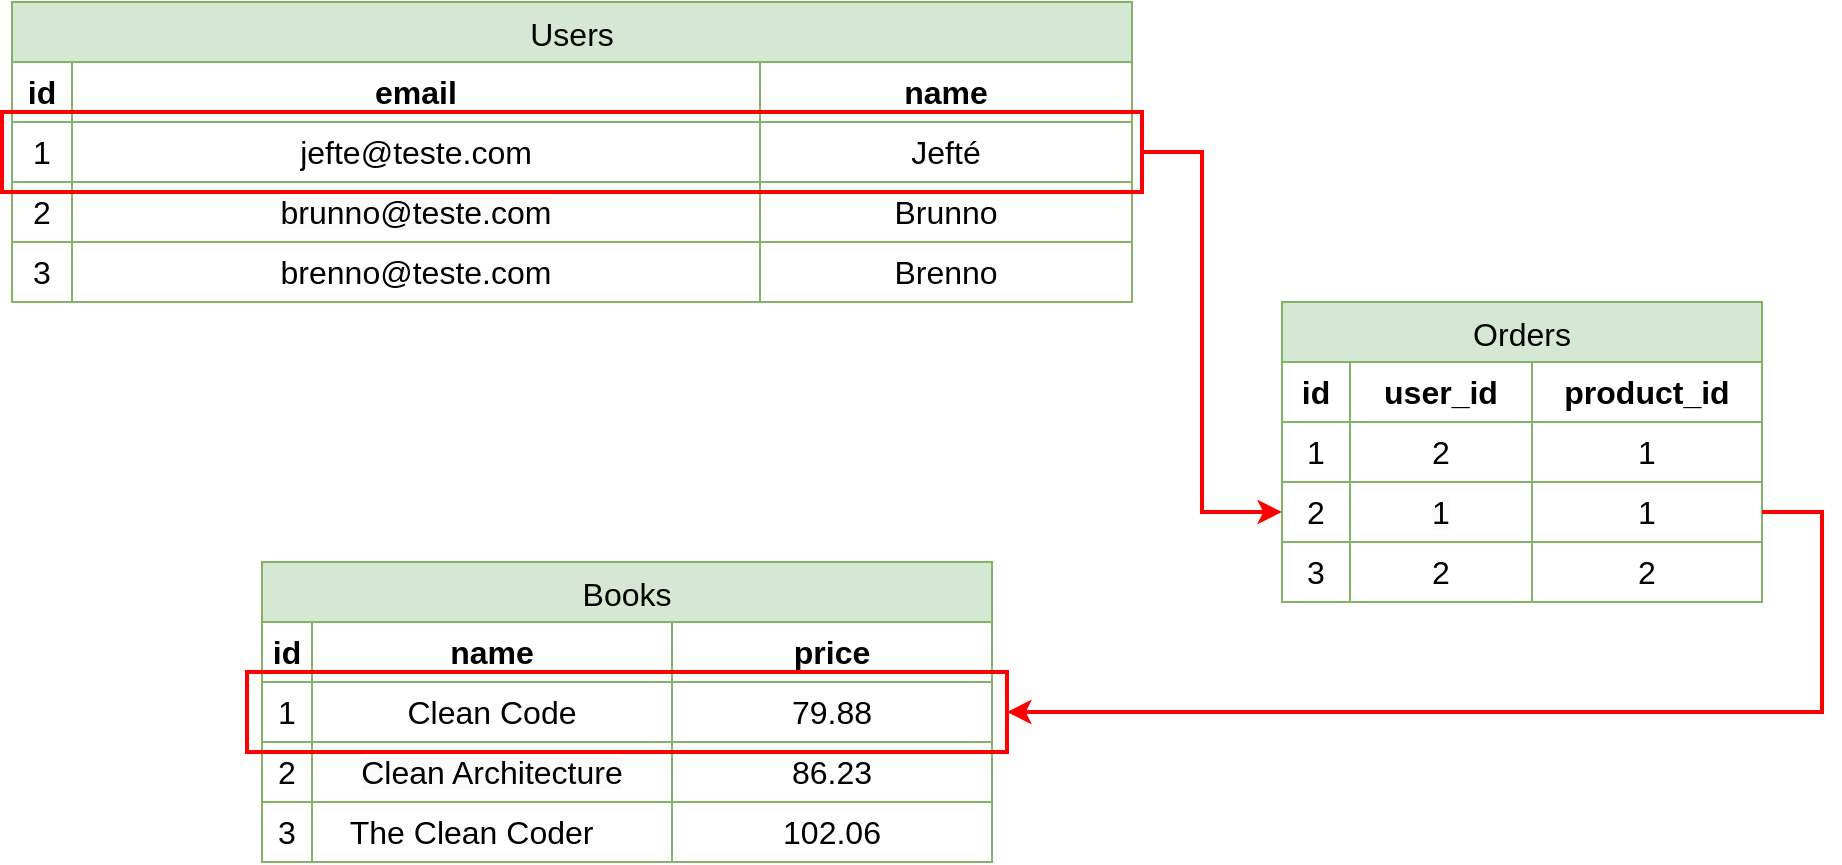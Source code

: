 <mxfile version="22.1.16" type="device">
  <diagram name="Page-1" id="QspZhK4-3CcSHXhWiOZf">
    <mxGraphModel dx="1084" dy="1184" grid="1" gridSize="10" guides="1" tooltips="1" connect="1" arrows="1" fold="1" page="1" pageScale="1" pageWidth="850" pageHeight="1100" math="0" shadow="0">
      <root>
        <mxCell id="0" />
        <mxCell id="1" parent="0" />
        <mxCell id="nAdHXt0V-8M-IqRtAy5N-1" value="Users" style="shape=table;startSize=30;container=1;collapsible=0;childLayout=tableLayout;strokeColor=#82b366;fontSize=16;fillColor=#d5e8d4;" vertex="1" parent="1">
          <mxGeometry x="145" y="280" width="560" height="150" as="geometry" />
        </mxCell>
        <mxCell id="nAdHXt0V-8M-IqRtAy5N-2" value="" style="shape=tableRow;horizontal=0;startSize=0;swimlaneHead=0;swimlaneBody=0;strokeColor=inherit;top=0;left=0;bottom=0;right=0;collapsible=0;dropTarget=0;fillColor=none;points=[[0,0.5],[1,0.5]];portConstraint=eastwest;fontSize=16;" vertex="1" parent="nAdHXt0V-8M-IqRtAy5N-1">
          <mxGeometry y="30" width="560" height="30" as="geometry" />
        </mxCell>
        <mxCell id="nAdHXt0V-8M-IqRtAy5N-3" value="id" style="shape=partialRectangle;html=1;whiteSpace=wrap;connectable=0;strokeColor=inherit;overflow=hidden;fillColor=none;top=0;left=0;bottom=0;right=0;pointerEvents=1;fontSize=16;fontStyle=1" vertex="1" parent="nAdHXt0V-8M-IqRtAy5N-2">
          <mxGeometry width="30" height="30" as="geometry">
            <mxRectangle width="30" height="30" as="alternateBounds" />
          </mxGeometry>
        </mxCell>
        <mxCell id="nAdHXt0V-8M-IqRtAy5N-4" value="email" style="shape=partialRectangle;html=1;whiteSpace=wrap;connectable=0;strokeColor=inherit;overflow=hidden;fillColor=none;top=0;left=0;bottom=0;right=0;pointerEvents=1;fontSize=16;fontStyle=1" vertex="1" parent="nAdHXt0V-8M-IqRtAy5N-2">
          <mxGeometry x="30" width="344" height="30" as="geometry">
            <mxRectangle width="344" height="30" as="alternateBounds" />
          </mxGeometry>
        </mxCell>
        <mxCell id="nAdHXt0V-8M-IqRtAy5N-5" value="name" style="shape=partialRectangle;html=1;whiteSpace=wrap;connectable=0;strokeColor=inherit;overflow=hidden;fillColor=none;top=0;left=0;bottom=0;right=0;pointerEvents=1;fontSize=16;fontStyle=1" vertex="1" parent="nAdHXt0V-8M-IqRtAy5N-2">
          <mxGeometry x="374" width="186" height="30" as="geometry">
            <mxRectangle width="186" height="30" as="alternateBounds" />
          </mxGeometry>
        </mxCell>
        <mxCell id="nAdHXt0V-8M-IqRtAy5N-6" value="" style="shape=tableRow;horizontal=0;startSize=0;swimlaneHead=0;swimlaneBody=0;strokeColor=inherit;top=0;left=0;bottom=0;right=0;collapsible=0;dropTarget=0;fillColor=none;points=[[0,0.5],[1,0.5]];portConstraint=eastwest;fontSize=16;" vertex="1" parent="nAdHXt0V-8M-IqRtAy5N-1">
          <mxGeometry y="60" width="560" height="30" as="geometry" />
        </mxCell>
        <mxCell id="nAdHXt0V-8M-IqRtAy5N-7" value="1" style="shape=partialRectangle;html=1;whiteSpace=wrap;connectable=0;strokeColor=inherit;overflow=hidden;fillColor=none;top=0;left=0;bottom=0;right=0;pointerEvents=1;fontSize=16;" vertex="1" parent="nAdHXt0V-8M-IqRtAy5N-6">
          <mxGeometry width="30" height="30" as="geometry">
            <mxRectangle width="30" height="30" as="alternateBounds" />
          </mxGeometry>
        </mxCell>
        <mxCell id="nAdHXt0V-8M-IqRtAy5N-8" value="jefte@teste.com" style="shape=partialRectangle;html=1;whiteSpace=wrap;connectable=0;strokeColor=inherit;overflow=hidden;fillColor=none;top=0;left=0;bottom=0;right=0;pointerEvents=1;fontSize=16;" vertex="1" parent="nAdHXt0V-8M-IqRtAy5N-6">
          <mxGeometry x="30" width="344" height="30" as="geometry">
            <mxRectangle width="344" height="30" as="alternateBounds" />
          </mxGeometry>
        </mxCell>
        <mxCell id="nAdHXt0V-8M-IqRtAy5N-9" value="Jefté" style="shape=partialRectangle;html=1;whiteSpace=wrap;connectable=0;strokeColor=inherit;overflow=hidden;fillColor=none;top=0;left=0;bottom=0;right=0;pointerEvents=1;fontSize=16;" vertex="1" parent="nAdHXt0V-8M-IqRtAy5N-6">
          <mxGeometry x="374" width="186" height="30" as="geometry">
            <mxRectangle width="186" height="30" as="alternateBounds" />
          </mxGeometry>
        </mxCell>
        <mxCell id="nAdHXt0V-8M-IqRtAy5N-10" value="" style="shape=tableRow;horizontal=0;startSize=0;swimlaneHead=0;swimlaneBody=0;strokeColor=inherit;top=0;left=0;bottom=0;right=0;collapsible=0;dropTarget=0;fillColor=none;points=[[0,0.5],[1,0.5]];portConstraint=eastwest;fontSize=16;" vertex="1" parent="nAdHXt0V-8M-IqRtAy5N-1">
          <mxGeometry y="90" width="560" height="30" as="geometry" />
        </mxCell>
        <mxCell id="nAdHXt0V-8M-IqRtAy5N-11" value="2" style="shape=partialRectangle;html=1;whiteSpace=wrap;connectable=0;strokeColor=inherit;overflow=hidden;fillColor=none;top=0;left=0;bottom=0;right=0;pointerEvents=1;fontSize=16;" vertex="1" parent="nAdHXt0V-8M-IqRtAy5N-10">
          <mxGeometry width="30" height="30" as="geometry">
            <mxRectangle width="30" height="30" as="alternateBounds" />
          </mxGeometry>
        </mxCell>
        <mxCell id="nAdHXt0V-8M-IqRtAy5N-12" value="&lt;span style=&quot;color: rgb(0, 0, 0); font-family: Helvetica; font-size: 16px; font-style: normal; font-variant-ligatures: normal; font-variant-caps: normal; font-weight: 400; letter-spacing: normal; orphans: 2; text-align: center; text-indent: 0px; text-transform: none; widows: 2; word-spacing: 0px; -webkit-text-stroke-width: 0px; background-color: rgb(251, 251, 251); text-decoration-thickness: initial; text-decoration-style: initial; text-decoration-color: initial; float: none; display: inline !important;&quot;&gt;brunno@teste.com&lt;/span&gt;" style="shape=partialRectangle;html=1;whiteSpace=wrap;connectable=0;strokeColor=inherit;overflow=hidden;fillColor=none;top=0;left=0;bottom=0;right=0;pointerEvents=1;fontSize=16;" vertex="1" parent="nAdHXt0V-8M-IqRtAy5N-10">
          <mxGeometry x="30" width="344" height="30" as="geometry">
            <mxRectangle width="344" height="30" as="alternateBounds" />
          </mxGeometry>
        </mxCell>
        <mxCell id="nAdHXt0V-8M-IqRtAy5N-13" value="Brunno" style="shape=partialRectangle;html=1;whiteSpace=wrap;connectable=0;strokeColor=inherit;overflow=hidden;fillColor=none;top=0;left=0;bottom=0;right=0;pointerEvents=1;fontSize=16;" vertex="1" parent="nAdHXt0V-8M-IqRtAy5N-10">
          <mxGeometry x="374" width="186" height="30" as="geometry">
            <mxRectangle width="186" height="30" as="alternateBounds" />
          </mxGeometry>
        </mxCell>
        <mxCell id="nAdHXt0V-8M-IqRtAy5N-14" style="shape=tableRow;horizontal=0;startSize=0;swimlaneHead=0;swimlaneBody=0;strokeColor=inherit;top=0;left=0;bottom=0;right=0;collapsible=0;dropTarget=0;fillColor=none;points=[[0,0.5],[1,0.5]];portConstraint=eastwest;fontSize=16;" vertex="1" parent="nAdHXt0V-8M-IqRtAy5N-1">
          <mxGeometry y="120" width="560" height="30" as="geometry" />
        </mxCell>
        <mxCell id="nAdHXt0V-8M-IqRtAy5N-15" value="3" style="shape=partialRectangle;html=1;whiteSpace=wrap;connectable=0;strokeColor=inherit;overflow=hidden;fillColor=none;top=0;left=0;bottom=0;right=0;pointerEvents=1;fontSize=16;" vertex="1" parent="nAdHXt0V-8M-IqRtAy5N-14">
          <mxGeometry width="30" height="30" as="geometry">
            <mxRectangle width="30" height="30" as="alternateBounds" />
          </mxGeometry>
        </mxCell>
        <mxCell id="nAdHXt0V-8M-IqRtAy5N-16" value="brenno@teste.com" style="shape=partialRectangle;html=1;whiteSpace=wrap;connectable=0;strokeColor=inherit;overflow=hidden;fillColor=none;top=0;left=0;bottom=0;right=0;pointerEvents=1;fontSize=16;" vertex="1" parent="nAdHXt0V-8M-IqRtAy5N-14">
          <mxGeometry x="30" width="344" height="30" as="geometry">
            <mxRectangle width="344" height="30" as="alternateBounds" />
          </mxGeometry>
        </mxCell>
        <mxCell id="nAdHXt0V-8M-IqRtAy5N-17" value="Brenno" style="shape=partialRectangle;html=1;whiteSpace=wrap;connectable=0;strokeColor=inherit;overflow=hidden;fillColor=none;top=0;left=0;bottom=0;right=0;pointerEvents=1;fontSize=16;" vertex="1" parent="nAdHXt0V-8M-IqRtAy5N-14">
          <mxGeometry x="374" width="186" height="30" as="geometry">
            <mxRectangle width="186" height="30" as="alternateBounds" />
          </mxGeometry>
        </mxCell>
        <mxCell id="nAdHXt0V-8M-IqRtAy5N-18" value="Books" style="shape=table;startSize=30;container=1;collapsible=0;childLayout=tableLayout;strokeColor=#82b366;fontSize=16;fillColor=#d5e8d4;" vertex="1" parent="1">
          <mxGeometry x="270" y="560" width="365" height="150" as="geometry" />
        </mxCell>
        <mxCell id="nAdHXt0V-8M-IqRtAy5N-19" value="" style="shape=tableRow;horizontal=0;startSize=0;swimlaneHead=0;swimlaneBody=0;strokeColor=inherit;top=0;left=0;bottom=0;right=0;collapsible=0;dropTarget=0;fillColor=none;points=[[0,0.5],[1,0.5]];portConstraint=eastwest;fontSize=16;" vertex="1" parent="nAdHXt0V-8M-IqRtAy5N-18">
          <mxGeometry y="30" width="365" height="30" as="geometry" />
        </mxCell>
        <mxCell id="nAdHXt0V-8M-IqRtAy5N-20" value="id" style="shape=partialRectangle;html=1;whiteSpace=wrap;connectable=0;strokeColor=inherit;overflow=hidden;fillColor=none;top=0;left=0;bottom=0;right=0;pointerEvents=1;fontSize=16;fontStyle=1" vertex="1" parent="nAdHXt0V-8M-IqRtAy5N-19">
          <mxGeometry width="25" height="30" as="geometry">
            <mxRectangle width="25" height="30" as="alternateBounds" />
          </mxGeometry>
        </mxCell>
        <mxCell id="nAdHXt0V-8M-IqRtAy5N-21" value="name" style="shape=partialRectangle;html=1;whiteSpace=wrap;connectable=0;strokeColor=inherit;overflow=hidden;fillColor=none;top=0;left=0;bottom=0;right=0;pointerEvents=1;fontSize=16;fontStyle=1" vertex="1" parent="nAdHXt0V-8M-IqRtAy5N-19">
          <mxGeometry x="25" width="180" height="30" as="geometry">
            <mxRectangle width="180" height="30" as="alternateBounds" />
          </mxGeometry>
        </mxCell>
        <mxCell id="nAdHXt0V-8M-IqRtAy5N-22" value="price" style="shape=partialRectangle;html=1;whiteSpace=wrap;connectable=0;strokeColor=inherit;overflow=hidden;fillColor=none;top=0;left=0;bottom=0;right=0;pointerEvents=1;fontSize=16;fontStyle=1" vertex="1" parent="nAdHXt0V-8M-IqRtAy5N-19">
          <mxGeometry x="205" width="160" height="30" as="geometry">
            <mxRectangle width="160" height="30" as="alternateBounds" />
          </mxGeometry>
        </mxCell>
        <mxCell id="nAdHXt0V-8M-IqRtAy5N-23" value="" style="shape=tableRow;horizontal=0;startSize=0;swimlaneHead=0;swimlaneBody=0;strokeColor=inherit;top=0;left=0;bottom=0;right=0;collapsible=0;dropTarget=0;fillColor=none;points=[[0,0.5],[1,0.5]];portConstraint=eastwest;fontSize=16;" vertex="1" parent="nAdHXt0V-8M-IqRtAy5N-18">
          <mxGeometry y="60" width="365" height="30" as="geometry" />
        </mxCell>
        <mxCell id="nAdHXt0V-8M-IqRtAy5N-24" value="1" style="shape=partialRectangle;html=1;whiteSpace=wrap;connectable=0;strokeColor=inherit;overflow=hidden;fillColor=none;top=0;left=0;bottom=0;right=0;pointerEvents=1;fontSize=16;" vertex="1" parent="nAdHXt0V-8M-IqRtAy5N-23">
          <mxGeometry width="25" height="30" as="geometry">
            <mxRectangle width="25" height="30" as="alternateBounds" />
          </mxGeometry>
        </mxCell>
        <mxCell id="nAdHXt0V-8M-IqRtAy5N-25" value="Clean Code" style="shape=partialRectangle;html=1;whiteSpace=wrap;connectable=0;strokeColor=inherit;overflow=hidden;fillColor=none;top=0;left=0;bottom=0;right=0;pointerEvents=1;fontSize=16;" vertex="1" parent="nAdHXt0V-8M-IqRtAy5N-23">
          <mxGeometry x="25" width="180" height="30" as="geometry">
            <mxRectangle width="180" height="30" as="alternateBounds" />
          </mxGeometry>
        </mxCell>
        <mxCell id="nAdHXt0V-8M-IqRtAy5N-26" value="79.88" style="shape=partialRectangle;html=1;whiteSpace=wrap;connectable=0;strokeColor=inherit;overflow=hidden;fillColor=none;top=0;left=0;bottom=0;right=0;pointerEvents=1;fontSize=16;" vertex="1" parent="nAdHXt0V-8M-IqRtAy5N-23">
          <mxGeometry x="205" width="160" height="30" as="geometry">
            <mxRectangle width="160" height="30" as="alternateBounds" />
          </mxGeometry>
        </mxCell>
        <mxCell id="nAdHXt0V-8M-IqRtAy5N-27" value="" style="shape=tableRow;horizontal=0;startSize=0;swimlaneHead=0;swimlaneBody=0;strokeColor=inherit;top=0;left=0;bottom=0;right=0;collapsible=0;dropTarget=0;fillColor=none;points=[[0,0.5],[1,0.5]];portConstraint=eastwest;fontSize=16;" vertex="1" parent="nAdHXt0V-8M-IqRtAy5N-18">
          <mxGeometry y="90" width="365" height="30" as="geometry" />
        </mxCell>
        <mxCell id="nAdHXt0V-8M-IqRtAy5N-28" value="2" style="shape=partialRectangle;html=1;whiteSpace=wrap;connectable=0;strokeColor=inherit;overflow=hidden;fillColor=none;top=0;left=0;bottom=0;right=0;pointerEvents=1;fontSize=16;" vertex="1" parent="nAdHXt0V-8M-IqRtAy5N-27">
          <mxGeometry width="25" height="30" as="geometry">
            <mxRectangle width="25" height="30" as="alternateBounds" />
          </mxGeometry>
        </mxCell>
        <mxCell id="nAdHXt0V-8M-IqRtAy5N-29" value="&lt;span style=&quot;color: rgb(0, 0, 0); font-family: Helvetica; font-size: 16px; font-style: normal; font-variant-ligatures: normal; font-variant-caps: normal; font-weight: 400; letter-spacing: normal; orphans: 2; text-align: center; text-indent: 0px; text-transform: none; widows: 2; word-spacing: 0px; -webkit-text-stroke-width: 0px; background-color: rgb(251, 251, 251); text-decoration-thickness: initial; text-decoration-style: initial; text-decoration-color: initial; float: none; display: inline !important;&quot;&gt;Clean Architecture&lt;/span&gt;" style="shape=partialRectangle;html=1;whiteSpace=wrap;connectable=0;strokeColor=inherit;overflow=hidden;fillColor=none;top=0;left=0;bottom=0;right=0;pointerEvents=1;fontSize=16;" vertex="1" parent="nAdHXt0V-8M-IqRtAy5N-27">
          <mxGeometry x="25" width="180" height="30" as="geometry">
            <mxRectangle width="180" height="30" as="alternateBounds" />
          </mxGeometry>
        </mxCell>
        <mxCell id="nAdHXt0V-8M-IqRtAy5N-30" value="86.23" style="shape=partialRectangle;html=1;whiteSpace=wrap;connectable=0;strokeColor=inherit;overflow=hidden;fillColor=none;top=0;left=0;bottom=0;right=0;pointerEvents=1;fontSize=16;" vertex="1" parent="nAdHXt0V-8M-IqRtAy5N-27">
          <mxGeometry x="205" width="160" height="30" as="geometry">
            <mxRectangle width="160" height="30" as="alternateBounds" />
          </mxGeometry>
        </mxCell>
        <mxCell id="nAdHXt0V-8M-IqRtAy5N-31" style="shape=tableRow;horizontal=0;startSize=0;swimlaneHead=0;swimlaneBody=0;strokeColor=inherit;top=0;left=0;bottom=0;right=0;collapsible=0;dropTarget=0;fillColor=none;points=[[0,0.5],[1,0.5]];portConstraint=eastwest;fontSize=16;" vertex="1" parent="nAdHXt0V-8M-IqRtAy5N-18">
          <mxGeometry y="120" width="365" height="30" as="geometry" />
        </mxCell>
        <mxCell id="nAdHXt0V-8M-IqRtAy5N-32" value="3" style="shape=partialRectangle;html=1;whiteSpace=wrap;connectable=0;strokeColor=inherit;overflow=hidden;fillColor=none;top=0;left=0;bottom=0;right=0;pointerEvents=1;fontSize=16;" vertex="1" parent="nAdHXt0V-8M-IqRtAy5N-31">
          <mxGeometry width="25" height="30" as="geometry">
            <mxRectangle width="25" height="30" as="alternateBounds" />
          </mxGeometry>
        </mxCell>
        <mxCell id="nAdHXt0V-8M-IqRtAy5N-33" value="The Clean Coder&lt;span style=&quot;white-space: pre;&quot;&gt;&#x9;&lt;/span&gt;" style="shape=partialRectangle;html=1;whiteSpace=wrap;connectable=0;strokeColor=inherit;overflow=hidden;fillColor=none;top=0;left=0;bottom=0;right=0;pointerEvents=1;fontSize=16;" vertex="1" parent="nAdHXt0V-8M-IqRtAy5N-31">
          <mxGeometry x="25" width="180" height="30" as="geometry">
            <mxRectangle width="180" height="30" as="alternateBounds" />
          </mxGeometry>
        </mxCell>
        <mxCell id="nAdHXt0V-8M-IqRtAy5N-34" value="102.06" style="shape=partialRectangle;html=1;whiteSpace=wrap;connectable=0;strokeColor=inherit;overflow=hidden;fillColor=none;top=0;left=0;bottom=0;right=0;pointerEvents=1;fontSize=16;" vertex="1" parent="nAdHXt0V-8M-IqRtAy5N-31">
          <mxGeometry x="205" width="160" height="30" as="geometry">
            <mxRectangle width="160" height="30" as="alternateBounds" />
          </mxGeometry>
        </mxCell>
        <mxCell id="nAdHXt0V-8M-IqRtAy5N-35" value="Orders" style="shape=table;startSize=30;container=1;collapsible=0;childLayout=tableLayout;strokeColor=#82b366;fontSize=16;fillColor=#d5e8d4;" vertex="1" parent="1">
          <mxGeometry x="780" y="430" width="240" height="150" as="geometry" />
        </mxCell>
        <mxCell id="nAdHXt0V-8M-IqRtAy5N-36" value="" style="shape=tableRow;horizontal=0;startSize=0;swimlaneHead=0;swimlaneBody=0;strokeColor=inherit;top=0;left=0;bottom=0;right=0;collapsible=0;dropTarget=0;fillColor=none;points=[[0,0.5],[1,0.5]];portConstraint=eastwest;fontSize=16;" vertex="1" parent="nAdHXt0V-8M-IqRtAy5N-35">
          <mxGeometry y="30" width="240" height="30" as="geometry" />
        </mxCell>
        <mxCell id="nAdHXt0V-8M-IqRtAy5N-37" value="id" style="shape=partialRectangle;html=1;whiteSpace=wrap;connectable=0;strokeColor=inherit;overflow=hidden;fillColor=none;top=0;left=0;bottom=0;right=0;pointerEvents=1;fontSize=16;fontStyle=1" vertex="1" parent="nAdHXt0V-8M-IqRtAy5N-36">
          <mxGeometry width="34" height="30" as="geometry">
            <mxRectangle width="34" height="30" as="alternateBounds" />
          </mxGeometry>
        </mxCell>
        <mxCell id="nAdHXt0V-8M-IqRtAy5N-38" value="user_id" style="shape=partialRectangle;html=1;whiteSpace=wrap;connectable=0;strokeColor=inherit;overflow=hidden;fillColor=none;top=0;left=0;bottom=0;right=0;pointerEvents=1;fontSize=16;fontStyle=1" vertex="1" parent="nAdHXt0V-8M-IqRtAy5N-36">
          <mxGeometry x="34" width="91" height="30" as="geometry">
            <mxRectangle width="91" height="30" as="alternateBounds" />
          </mxGeometry>
        </mxCell>
        <mxCell id="nAdHXt0V-8M-IqRtAy5N-39" value="product_id" style="shape=partialRectangle;html=1;whiteSpace=wrap;connectable=0;strokeColor=inherit;overflow=hidden;fillColor=none;top=0;left=0;bottom=0;right=0;pointerEvents=1;fontSize=16;fontStyle=1" vertex="1" parent="nAdHXt0V-8M-IqRtAy5N-36">
          <mxGeometry x="125" width="115" height="30" as="geometry">
            <mxRectangle width="115" height="30" as="alternateBounds" />
          </mxGeometry>
        </mxCell>
        <mxCell id="nAdHXt0V-8M-IqRtAy5N-40" value="" style="shape=tableRow;horizontal=0;startSize=0;swimlaneHead=0;swimlaneBody=0;strokeColor=inherit;top=0;left=0;bottom=0;right=0;collapsible=0;dropTarget=0;fillColor=none;points=[[0,0.5],[1,0.5]];portConstraint=eastwest;fontSize=16;" vertex="1" parent="nAdHXt0V-8M-IqRtAy5N-35">
          <mxGeometry y="60" width="240" height="30" as="geometry" />
        </mxCell>
        <mxCell id="nAdHXt0V-8M-IqRtAy5N-41" value="1" style="shape=partialRectangle;html=1;whiteSpace=wrap;connectable=0;strokeColor=inherit;overflow=hidden;fillColor=none;top=0;left=0;bottom=0;right=0;pointerEvents=1;fontSize=16;" vertex="1" parent="nAdHXt0V-8M-IqRtAy5N-40">
          <mxGeometry width="34" height="30" as="geometry">
            <mxRectangle width="34" height="30" as="alternateBounds" />
          </mxGeometry>
        </mxCell>
        <mxCell id="nAdHXt0V-8M-IqRtAy5N-42" value="2" style="shape=partialRectangle;html=1;whiteSpace=wrap;connectable=0;strokeColor=inherit;overflow=hidden;fillColor=none;top=0;left=0;bottom=0;right=0;pointerEvents=1;fontSize=16;" vertex="1" parent="nAdHXt0V-8M-IqRtAy5N-40">
          <mxGeometry x="34" width="91" height="30" as="geometry">
            <mxRectangle width="91" height="30" as="alternateBounds" />
          </mxGeometry>
        </mxCell>
        <mxCell id="nAdHXt0V-8M-IqRtAy5N-43" value="1" style="shape=partialRectangle;html=1;whiteSpace=wrap;connectable=0;strokeColor=inherit;overflow=hidden;fillColor=none;top=0;left=0;bottom=0;right=0;pointerEvents=1;fontSize=16;" vertex="1" parent="nAdHXt0V-8M-IqRtAy5N-40">
          <mxGeometry x="125" width="115" height="30" as="geometry">
            <mxRectangle width="115" height="30" as="alternateBounds" />
          </mxGeometry>
        </mxCell>
        <mxCell id="nAdHXt0V-8M-IqRtAy5N-44" value="" style="shape=tableRow;horizontal=0;startSize=0;swimlaneHead=0;swimlaneBody=0;strokeColor=inherit;top=0;left=0;bottom=0;right=0;collapsible=0;dropTarget=0;fillColor=none;points=[[0,0.5],[1,0.5]];portConstraint=eastwest;fontSize=16;" vertex="1" parent="nAdHXt0V-8M-IqRtAy5N-35">
          <mxGeometry y="90" width="240" height="30" as="geometry" />
        </mxCell>
        <mxCell id="nAdHXt0V-8M-IqRtAy5N-45" value="2" style="shape=partialRectangle;html=1;whiteSpace=wrap;connectable=0;strokeColor=inherit;overflow=hidden;fillColor=none;top=0;left=0;bottom=0;right=0;pointerEvents=1;fontSize=16;" vertex="1" parent="nAdHXt0V-8M-IqRtAy5N-44">
          <mxGeometry width="34" height="30" as="geometry">
            <mxRectangle width="34" height="30" as="alternateBounds" />
          </mxGeometry>
        </mxCell>
        <mxCell id="nAdHXt0V-8M-IqRtAy5N-46" value="&lt;span style=&quot;color: rgb(0, 0, 0); font-family: Helvetica; font-size: 16px; font-style: normal; font-variant-ligatures: normal; font-variant-caps: normal; font-weight: 400; letter-spacing: normal; orphans: 2; text-align: center; text-indent: 0px; text-transform: none; widows: 2; word-spacing: 0px; -webkit-text-stroke-width: 0px; background-color: rgb(251, 251, 251); text-decoration-thickness: initial; text-decoration-style: initial; text-decoration-color: initial; float: none; display: inline !important;&quot;&gt;1&lt;/span&gt;" style="shape=partialRectangle;html=1;whiteSpace=wrap;connectable=0;strokeColor=inherit;overflow=hidden;fillColor=none;top=0;left=0;bottom=0;right=0;pointerEvents=1;fontSize=16;" vertex="1" parent="nAdHXt0V-8M-IqRtAy5N-44">
          <mxGeometry x="34" width="91" height="30" as="geometry">
            <mxRectangle width="91" height="30" as="alternateBounds" />
          </mxGeometry>
        </mxCell>
        <mxCell id="nAdHXt0V-8M-IqRtAy5N-47" value="1" style="shape=partialRectangle;html=1;whiteSpace=wrap;connectable=0;strokeColor=inherit;overflow=hidden;fillColor=none;top=0;left=0;bottom=0;right=0;pointerEvents=1;fontSize=16;" vertex="1" parent="nAdHXt0V-8M-IqRtAy5N-44">
          <mxGeometry x="125" width="115" height="30" as="geometry">
            <mxRectangle width="115" height="30" as="alternateBounds" />
          </mxGeometry>
        </mxCell>
        <mxCell id="nAdHXt0V-8M-IqRtAy5N-48" style="shape=tableRow;horizontal=0;startSize=0;swimlaneHead=0;swimlaneBody=0;strokeColor=inherit;top=0;left=0;bottom=0;right=0;collapsible=0;dropTarget=0;fillColor=none;points=[[0,0.5],[1,0.5]];portConstraint=eastwest;fontSize=16;" vertex="1" parent="nAdHXt0V-8M-IqRtAy5N-35">
          <mxGeometry y="120" width="240" height="30" as="geometry" />
        </mxCell>
        <mxCell id="nAdHXt0V-8M-IqRtAy5N-49" value="3" style="shape=partialRectangle;html=1;whiteSpace=wrap;connectable=0;strokeColor=inherit;overflow=hidden;fillColor=none;top=0;left=0;bottom=0;right=0;pointerEvents=1;fontSize=16;" vertex="1" parent="nAdHXt0V-8M-IqRtAy5N-48">
          <mxGeometry width="34" height="30" as="geometry">
            <mxRectangle width="34" height="30" as="alternateBounds" />
          </mxGeometry>
        </mxCell>
        <mxCell id="nAdHXt0V-8M-IqRtAy5N-50" value="2" style="shape=partialRectangle;html=1;whiteSpace=wrap;connectable=0;strokeColor=inherit;overflow=hidden;fillColor=none;top=0;left=0;bottom=0;right=0;pointerEvents=1;fontSize=16;" vertex="1" parent="nAdHXt0V-8M-IqRtAy5N-48">
          <mxGeometry x="34" width="91" height="30" as="geometry">
            <mxRectangle width="91" height="30" as="alternateBounds" />
          </mxGeometry>
        </mxCell>
        <mxCell id="nAdHXt0V-8M-IqRtAy5N-51" value="2" style="shape=partialRectangle;html=1;whiteSpace=wrap;connectable=0;strokeColor=inherit;overflow=hidden;fillColor=none;top=0;left=0;bottom=0;right=0;pointerEvents=1;fontSize=16;" vertex="1" parent="nAdHXt0V-8M-IqRtAy5N-48">
          <mxGeometry x="125" width="115" height="30" as="geometry">
            <mxRectangle width="115" height="30" as="alternateBounds" />
          </mxGeometry>
        </mxCell>
        <mxCell id="nAdHXt0V-8M-IqRtAy5N-54" style="edgeStyle=orthogonalEdgeStyle;rounded=0;orthogonalLoop=1;jettySize=auto;html=1;strokeColor=#FF0000;strokeWidth=2;" edge="1" parent="1" source="nAdHXt0V-8M-IqRtAy5N-52" target="nAdHXt0V-8M-IqRtAy5N-44">
          <mxGeometry relative="1" as="geometry">
            <Array as="points">
              <mxPoint x="740" y="355" />
              <mxPoint x="740" y="535" />
            </Array>
          </mxGeometry>
        </mxCell>
        <mxCell id="nAdHXt0V-8M-IqRtAy5N-52" value="" style="rounded=0;whiteSpace=wrap;html=1;fillColor=none;strokeColor=#FF0000;strokeWidth=2;" vertex="1" parent="1">
          <mxGeometry x="140" y="335" width="570" height="40" as="geometry" />
        </mxCell>
        <mxCell id="nAdHXt0V-8M-IqRtAy5N-57" value="" style="edgeStyle=orthogonalEdgeStyle;rounded=0;orthogonalLoop=1;jettySize=auto;html=1;strokeColor=#FF0000;strokeWidth=2;" edge="1" parent="1" source="nAdHXt0V-8M-IqRtAy5N-44" target="nAdHXt0V-8M-IqRtAy5N-56">
          <mxGeometry relative="1" as="geometry">
            <mxPoint x="1020" y="535" as="sourcePoint" />
            <mxPoint x="635" y="635" as="targetPoint" />
            <Array as="points">
              <mxPoint x="1050" y="535" />
              <mxPoint x="1050" y="635" />
            </Array>
          </mxGeometry>
        </mxCell>
        <mxCell id="nAdHXt0V-8M-IqRtAy5N-56" value="" style="rounded=0;whiteSpace=wrap;html=1;fillColor=none;strokeColor=#FF0000;strokeWidth=2;" vertex="1" parent="1">
          <mxGeometry x="262.5" y="615" width="380" height="40" as="geometry" />
        </mxCell>
      </root>
    </mxGraphModel>
  </diagram>
</mxfile>
